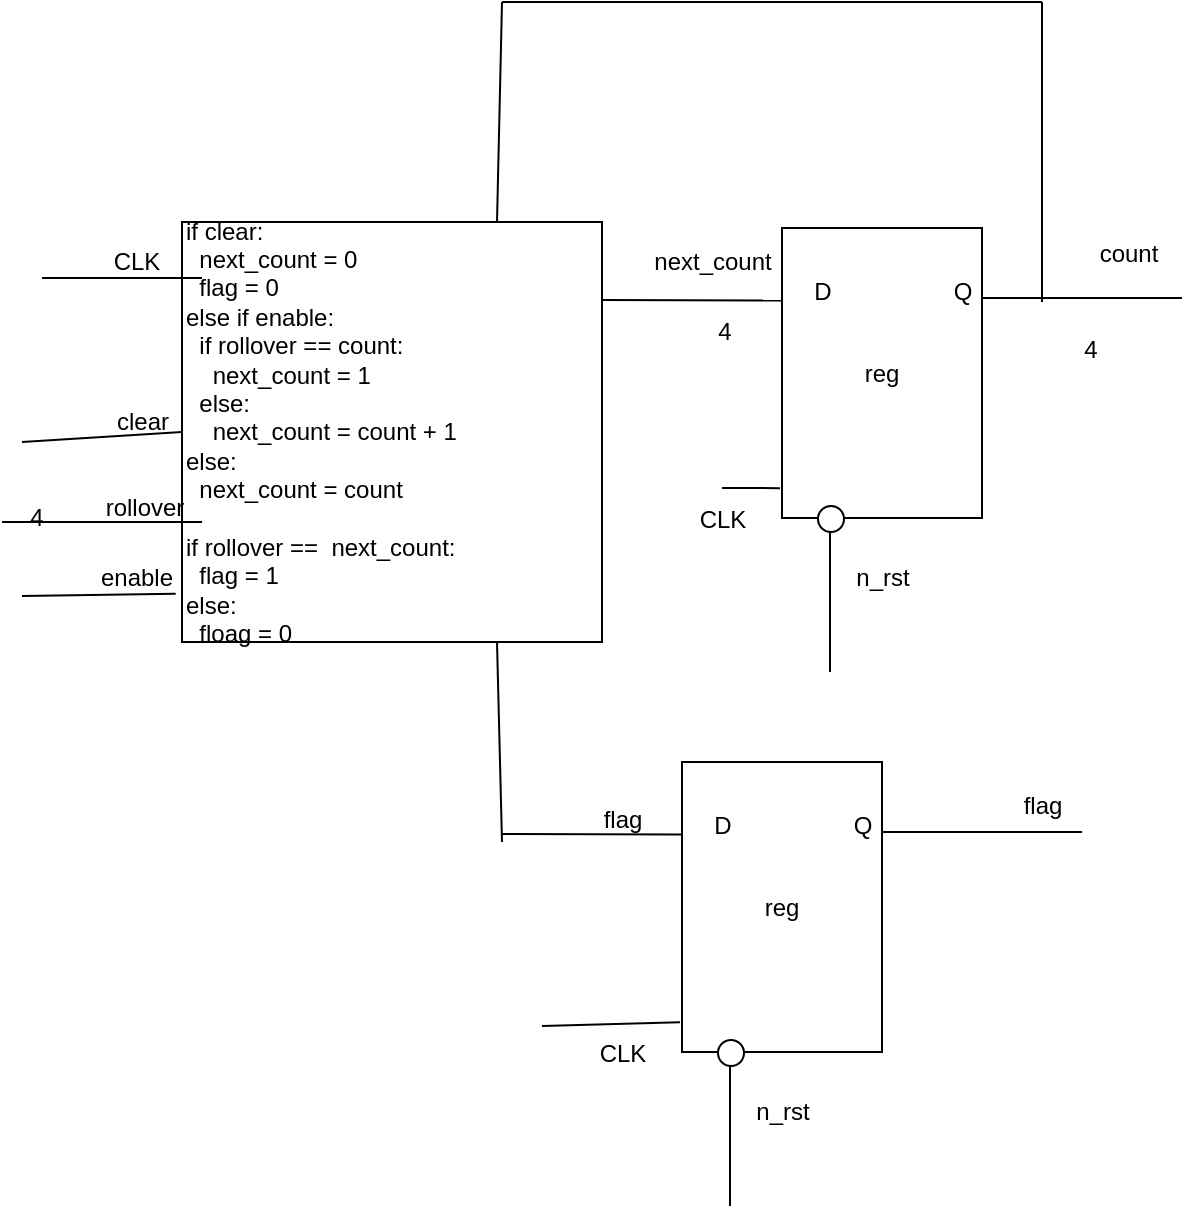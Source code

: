 <mxfile version="12.6.5" type="device"><diagram id="ZLZq4QDG83gtzjUrRx7t" name="Page-1"><mxGraphModel dx="1422" dy="768" grid="1" gridSize="10" guides="1" tooltips="1" connect="1" arrows="1" fold="1" page="1" pageScale="1" pageWidth="850" pageHeight="1100" math="0" shadow="0"><root><mxCell id="0"/><mxCell id="1" parent="0"/><mxCell id="yfkERGosBF3F3npt75H_-1" value="&lt;div&gt;if clear:&lt;/div&gt;&lt;div&gt;&amp;nbsp; next_count = 0&lt;/div&gt;&lt;div&gt;&amp;nbsp; flag = 0&lt;br&gt;&lt;/div&gt;&lt;div&gt;else if enable:&lt;/div&gt;&lt;div&gt;&amp;nbsp; if rollover == count:&lt;/div&gt;&lt;div&gt;&amp;nbsp;&amp;nbsp;&amp;nbsp; next_count = 1&lt;/div&gt;&lt;div&gt;&amp;nbsp; else:&lt;/div&gt;&lt;div&gt;&amp;nbsp;&amp;nbsp;&amp;nbsp; next_count = count + 1&lt;/div&gt;&lt;div&gt;else:&lt;/div&gt;&lt;div&gt;&amp;nbsp; next_count = count&lt;br&gt;&lt;/div&gt;&lt;div&gt;&lt;br&gt;&lt;/div&gt;&lt;div&gt;if rollover ==&amp;nbsp; next_count:&lt;/div&gt;&lt;div&gt;&amp;nbsp; flag = 1&lt;/div&gt;&lt;div&gt;else:&lt;/div&gt;&lt;div&gt;&amp;nbsp; floag = 0&lt;br&gt;&lt;/div&gt;" style="whiteSpace=wrap;html=1;aspect=fixed;align=left;" vertex="1" parent="1"><mxGeometry x="120" y="250" width="210" height="210" as="geometry"/></mxCell><mxCell id="yfkERGosBF3F3npt75H_-2" value="" style="endArrow=none;html=1;" edge="1" parent="1"><mxGeometry width="50" height="50" relative="1" as="geometry"><mxPoint x="50" y="278" as="sourcePoint"/><mxPoint x="130" y="278" as="targetPoint"/></mxGeometry></mxCell><mxCell id="yfkERGosBF3F3npt75H_-4" value="" style="endArrow=none;html=1;entryX=0;entryY=0.5;entryDx=0;entryDy=0;" edge="1" parent="1" target="yfkERGosBF3F3npt75H_-1"><mxGeometry width="50" height="50" relative="1" as="geometry"><mxPoint x="40" y="360" as="sourcePoint"/><mxPoint x="100" y="380" as="targetPoint"/></mxGeometry></mxCell><mxCell id="yfkERGosBF3F3npt75H_-5" value="" style="endArrow=none;html=1;" edge="1" parent="1"><mxGeometry width="50" height="50" relative="1" as="geometry"><mxPoint x="30" y="400" as="sourcePoint"/><mxPoint x="130" y="400" as="targetPoint"/></mxGeometry></mxCell><mxCell id="yfkERGosBF3F3npt75H_-6" value="" style="endArrow=none;html=1;entryX=-0.015;entryY=0.885;entryDx=0;entryDy=0;entryPerimeter=0;" edge="1" parent="1" target="yfkERGosBF3F3npt75H_-1"><mxGeometry width="50" height="50" relative="1" as="geometry"><mxPoint x="40" y="437" as="sourcePoint"/><mxPoint x="100" y="430" as="targetPoint"/></mxGeometry></mxCell><mxCell id="yfkERGosBF3F3npt75H_-7" value="CLK" style="text;html=1;align=center;verticalAlign=middle;resizable=0;points=[];autosize=1;" vertex="1" parent="1"><mxGeometry x="77" y="260" width="40" height="20" as="geometry"/></mxCell><mxCell id="yfkERGosBF3F3npt75H_-9" value="clear" style="text;html=1;align=center;verticalAlign=middle;resizable=0;points=[];autosize=1;" vertex="1" parent="1"><mxGeometry x="80" y="340" width="40" height="20" as="geometry"/></mxCell><mxCell id="yfkERGosBF3F3npt75H_-10" value="rollover" style="text;html=1;align=center;verticalAlign=middle;resizable=0;points=[];autosize=1;" vertex="1" parent="1"><mxGeometry x="71" y="383" width="60" height="20" as="geometry"/></mxCell><mxCell id="yfkERGosBF3F3npt75H_-11" value="enable" style="text;html=1;align=center;verticalAlign=middle;resizable=0;points=[];autosize=1;" vertex="1" parent="1"><mxGeometry x="72" y="418" width="50" height="20" as="geometry"/></mxCell><mxCell id="yfkERGosBF3F3npt75H_-14" value="reg" style="rounded=0;whiteSpace=wrap;html=1;" vertex="1" parent="1"><mxGeometry x="420" y="253" width="100" height="145" as="geometry"/></mxCell><mxCell id="yfkERGosBF3F3npt75H_-17" value="D" style="text;html=1;align=center;verticalAlign=middle;resizable=0;points=[];autosize=1;" vertex="1" parent="1"><mxGeometry x="430" y="275" width="20" height="20" as="geometry"/></mxCell><mxCell id="yfkERGosBF3F3npt75H_-18" value="Q" style="text;html=1;align=center;verticalAlign=middle;resizable=0;points=[];autosize=1;" vertex="1" parent="1"><mxGeometry x="500" y="275" width="20" height="20" as="geometry"/></mxCell><mxCell id="yfkERGosBF3F3npt75H_-19" value="" style="endArrow=none;html=1;entryX=0;entryY=0.25;entryDx=0;entryDy=0;" edge="1" parent="1" target="yfkERGosBF3F3npt75H_-14"><mxGeometry width="50" height="50" relative="1" as="geometry"><mxPoint x="330" y="289" as="sourcePoint"/><mxPoint x="30" y="495" as="targetPoint"/></mxGeometry></mxCell><mxCell id="yfkERGosBF3F3npt75H_-21" value="" style="endArrow=none;html=1;exitX=1;exitY=0.65;exitDx=0;exitDy=0;exitPerimeter=0;" edge="1" parent="1" source="yfkERGosBF3F3npt75H_-18"><mxGeometry width="50" height="50" relative="1" as="geometry"><mxPoint x="560" y="315" as="sourcePoint"/><mxPoint x="620" y="288" as="targetPoint"/></mxGeometry></mxCell><mxCell id="yfkERGosBF3F3npt75H_-22" value="" style="endArrow=none;html=1;" edge="1" parent="1"><mxGeometry width="50" height="50" relative="1" as="geometry"><mxPoint x="444" y="475" as="sourcePoint"/><mxPoint x="444" y="405" as="targetPoint"/></mxGeometry></mxCell><mxCell id="yfkERGosBF3F3npt75H_-23" value="" style="ellipse;whiteSpace=wrap;html=1;aspect=fixed;" vertex="1" parent="1"><mxGeometry x="438" y="392" width="13" height="13" as="geometry"/></mxCell><mxCell id="yfkERGosBF3F3npt75H_-27" value="" style="endArrow=none;html=1;entryX=-0.01;entryY=0.897;entryDx=0;entryDy=0;entryPerimeter=0;" edge="1" parent="1" target="yfkERGosBF3F3npt75H_-14"><mxGeometry width="50" height="50" relative="1" as="geometry"><mxPoint x="390" y="383" as="sourcePoint"/><mxPoint x="400" y="365" as="targetPoint"/></mxGeometry></mxCell><mxCell id="yfkERGosBF3F3npt75H_-28" value="CLK" style="text;html=1;align=center;verticalAlign=middle;resizable=0;points=[];autosize=1;" vertex="1" parent="1"><mxGeometry x="370" y="388.5" width="40" height="20" as="geometry"/></mxCell><mxCell id="yfkERGosBF3F3npt75H_-29" value="n_rst" style="text;html=1;align=center;verticalAlign=middle;resizable=0;points=[];autosize=1;" vertex="1" parent="1"><mxGeometry x="450" y="418" width="40" height="20" as="geometry"/></mxCell><mxCell id="yfkERGosBF3F3npt75H_-30" value="reg" style="rounded=0;whiteSpace=wrap;html=1;" vertex="1" parent="1"><mxGeometry x="370" y="520" width="100" height="145" as="geometry"/></mxCell><mxCell id="yfkERGosBF3F3npt75H_-31" value="D" style="text;html=1;align=center;verticalAlign=middle;resizable=0;points=[];autosize=1;" vertex="1" parent="1"><mxGeometry x="380" y="542" width="20" height="20" as="geometry"/></mxCell><mxCell id="yfkERGosBF3F3npt75H_-32" value="Q" style="text;html=1;align=center;verticalAlign=middle;resizable=0;points=[];autosize=1;" vertex="1" parent="1"><mxGeometry x="450" y="542" width="20" height="20" as="geometry"/></mxCell><mxCell id="yfkERGosBF3F3npt75H_-33" value="" style="endArrow=none;html=1;entryX=0;entryY=0.25;entryDx=0;entryDy=0;" edge="1" parent="1" target="yfkERGosBF3F3npt75H_-30"><mxGeometry width="50" height="50" relative="1" as="geometry"><mxPoint x="280" y="556" as="sourcePoint"/><mxPoint x="-20" y="762" as="targetPoint"/></mxGeometry></mxCell><mxCell id="yfkERGosBF3F3npt75H_-34" value="" style="endArrow=none;html=1;exitX=1;exitY=0.65;exitDx=0;exitDy=0;exitPerimeter=0;" edge="1" parent="1" source="yfkERGosBF3F3npt75H_-32"><mxGeometry width="50" height="50" relative="1" as="geometry"><mxPoint x="510" y="582" as="sourcePoint"/><mxPoint x="570" y="555" as="targetPoint"/></mxGeometry></mxCell><mxCell id="yfkERGosBF3F3npt75H_-35" value="" style="endArrow=none;html=1;" edge="1" parent="1"><mxGeometry width="50" height="50" relative="1" as="geometry"><mxPoint x="394" y="742" as="sourcePoint"/><mxPoint x="394" y="672" as="targetPoint"/></mxGeometry></mxCell><mxCell id="yfkERGosBF3F3npt75H_-36" value="" style="ellipse;whiteSpace=wrap;html=1;aspect=fixed;" vertex="1" parent="1"><mxGeometry x="388" y="659" width="13" height="13" as="geometry"/></mxCell><mxCell id="yfkERGosBF3F3npt75H_-37" value="" style="endArrow=none;html=1;entryX=-0.01;entryY=0.897;entryDx=0;entryDy=0;entryPerimeter=0;" edge="1" parent="1" target="yfkERGosBF3F3npt75H_-30"><mxGeometry width="50" height="50" relative="1" as="geometry"><mxPoint x="300" y="652" as="sourcePoint"/><mxPoint x="350" y="632" as="targetPoint"/></mxGeometry></mxCell><mxCell id="yfkERGosBF3F3npt75H_-38" value="CLK" style="text;html=1;align=center;verticalAlign=middle;resizable=0;points=[];autosize=1;" vertex="1" parent="1"><mxGeometry x="320" y="655.5" width="40" height="20" as="geometry"/></mxCell><mxCell id="yfkERGosBF3F3npt75H_-39" value="n_rst" style="text;html=1;align=center;verticalAlign=middle;resizable=0;points=[];autosize=1;" vertex="1" parent="1"><mxGeometry x="400" y="685" width="40" height="20" as="geometry"/></mxCell><mxCell id="yfkERGosBF3F3npt75H_-40" value="next_count" style="text;html=1;align=center;verticalAlign=middle;resizable=0;points=[];autosize=1;" vertex="1" parent="1"><mxGeometry x="350" y="260" width="70" height="20" as="geometry"/></mxCell><mxCell id="yfkERGosBF3F3npt75H_-41" value="count" style="text;html=1;align=center;verticalAlign=middle;resizable=0;points=[];autosize=1;" vertex="1" parent="1"><mxGeometry x="568" y="256" width="50" height="20" as="geometry"/></mxCell><mxCell id="yfkERGosBF3F3npt75H_-42" value="flag" style="text;html=1;align=center;verticalAlign=middle;resizable=0;points=[];autosize=1;" vertex="1" parent="1"><mxGeometry x="320" y="539" width="40" height="20" as="geometry"/></mxCell><mxCell id="yfkERGosBF3F3npt75H_-43" value="flag" style="text;html=1;align=center;verticalAlign=middle;resizable=0;points=[];autosize=1;" vertex="1" parent="1"><mxGeometry x="530" y="532" width="40" height="20" as="geometry"/></mxCell><mxCell id="yfkERGosBF3F3npt75H_-44" value="" style="endArrow=none;html=1;entryX=0.75;entryY=1;entryDx=0;entryDy=0;" edge="1" parent="1" target="yfkERGosBF3F3npt75H_-1"><mxGeometry width="50" height="50" relative="1" as="geometry"><mxPoint x="280" y="560" as="sourcePoint"/><mxPoint x="80" y="760" as="targetPoint"/></mxGeometry></mxCell><mxCell id="yfkERGosBF3F3npt75H_-45" value="" style="endArrow=none;html=1;" edge="1" parent="1"><mxGeometry width="50" height="50" relative="1" as="geometry"><mxPoint x="550" y="290" as="sourcePoint"/><mxPoint x="550" y="140" as="targetPoint"/></mxGeometry></mxCell><mxCell id="yfkERGosBF3F3npt75H_-46" value="" style="endArrow=none;html=1;exitX=0.75;exitY=0;exitDx=0;exitDy=0;" edge="1" parent="1" source="yfkERGosBF3F3npt75H_-1"><mxGeometry width="50" height="50" relative="1" as="geometry"><mxPoint x="270" y="240" as="sourcePoint"/><mxPoint x="280" y="140" as="targetPoint"/></mxGeometry></mxCell><mxCell id="yfkERGosBF3F3npt75H_-47" value="" style="endArrow=none;html=1;" edge="1" parent="1"><mxGeometry width="50" height="50" relative="1" as="geometry"><mxPoint x="280" y="140" as="sourcePoint"/><mxPoint x="550" y="140" as="targetPoint"/></mxGeometry></mxCell><mxCell id="yfkERGosBF3F3npt75H_-49" value="4" style="text;html=1;align=center;verticalAlign=middle;resizable=0;points=[];autosize=1;" vertex="1" parent="1"><mxGeometry x="381" y="295" width="20" height="20" as="geometry"/></mxCell><mxCell id="yfkERGosBF3F3npt75H_-50" value="4" style="text;html=1;align=center;verticalAlign=middle;resizable=0;points=[];autosize=1;" vertex="1" parent="1"><mxGeometry x="564" y="304" width="20" height="20" as="geometry"/></mxCell><mxCell id="yfkERGosBF3F3npt75H_-51" value="4" style="text;html=1;align=center;verticalAlign=middle;resizable=0;points=[];autosize=1;" vertex="1" parent="1"><mxGeometry x="37" y="388" width="20" height="20" as="geometry"/></mxCell></root></mxGraphModel></diagram></mxfile>